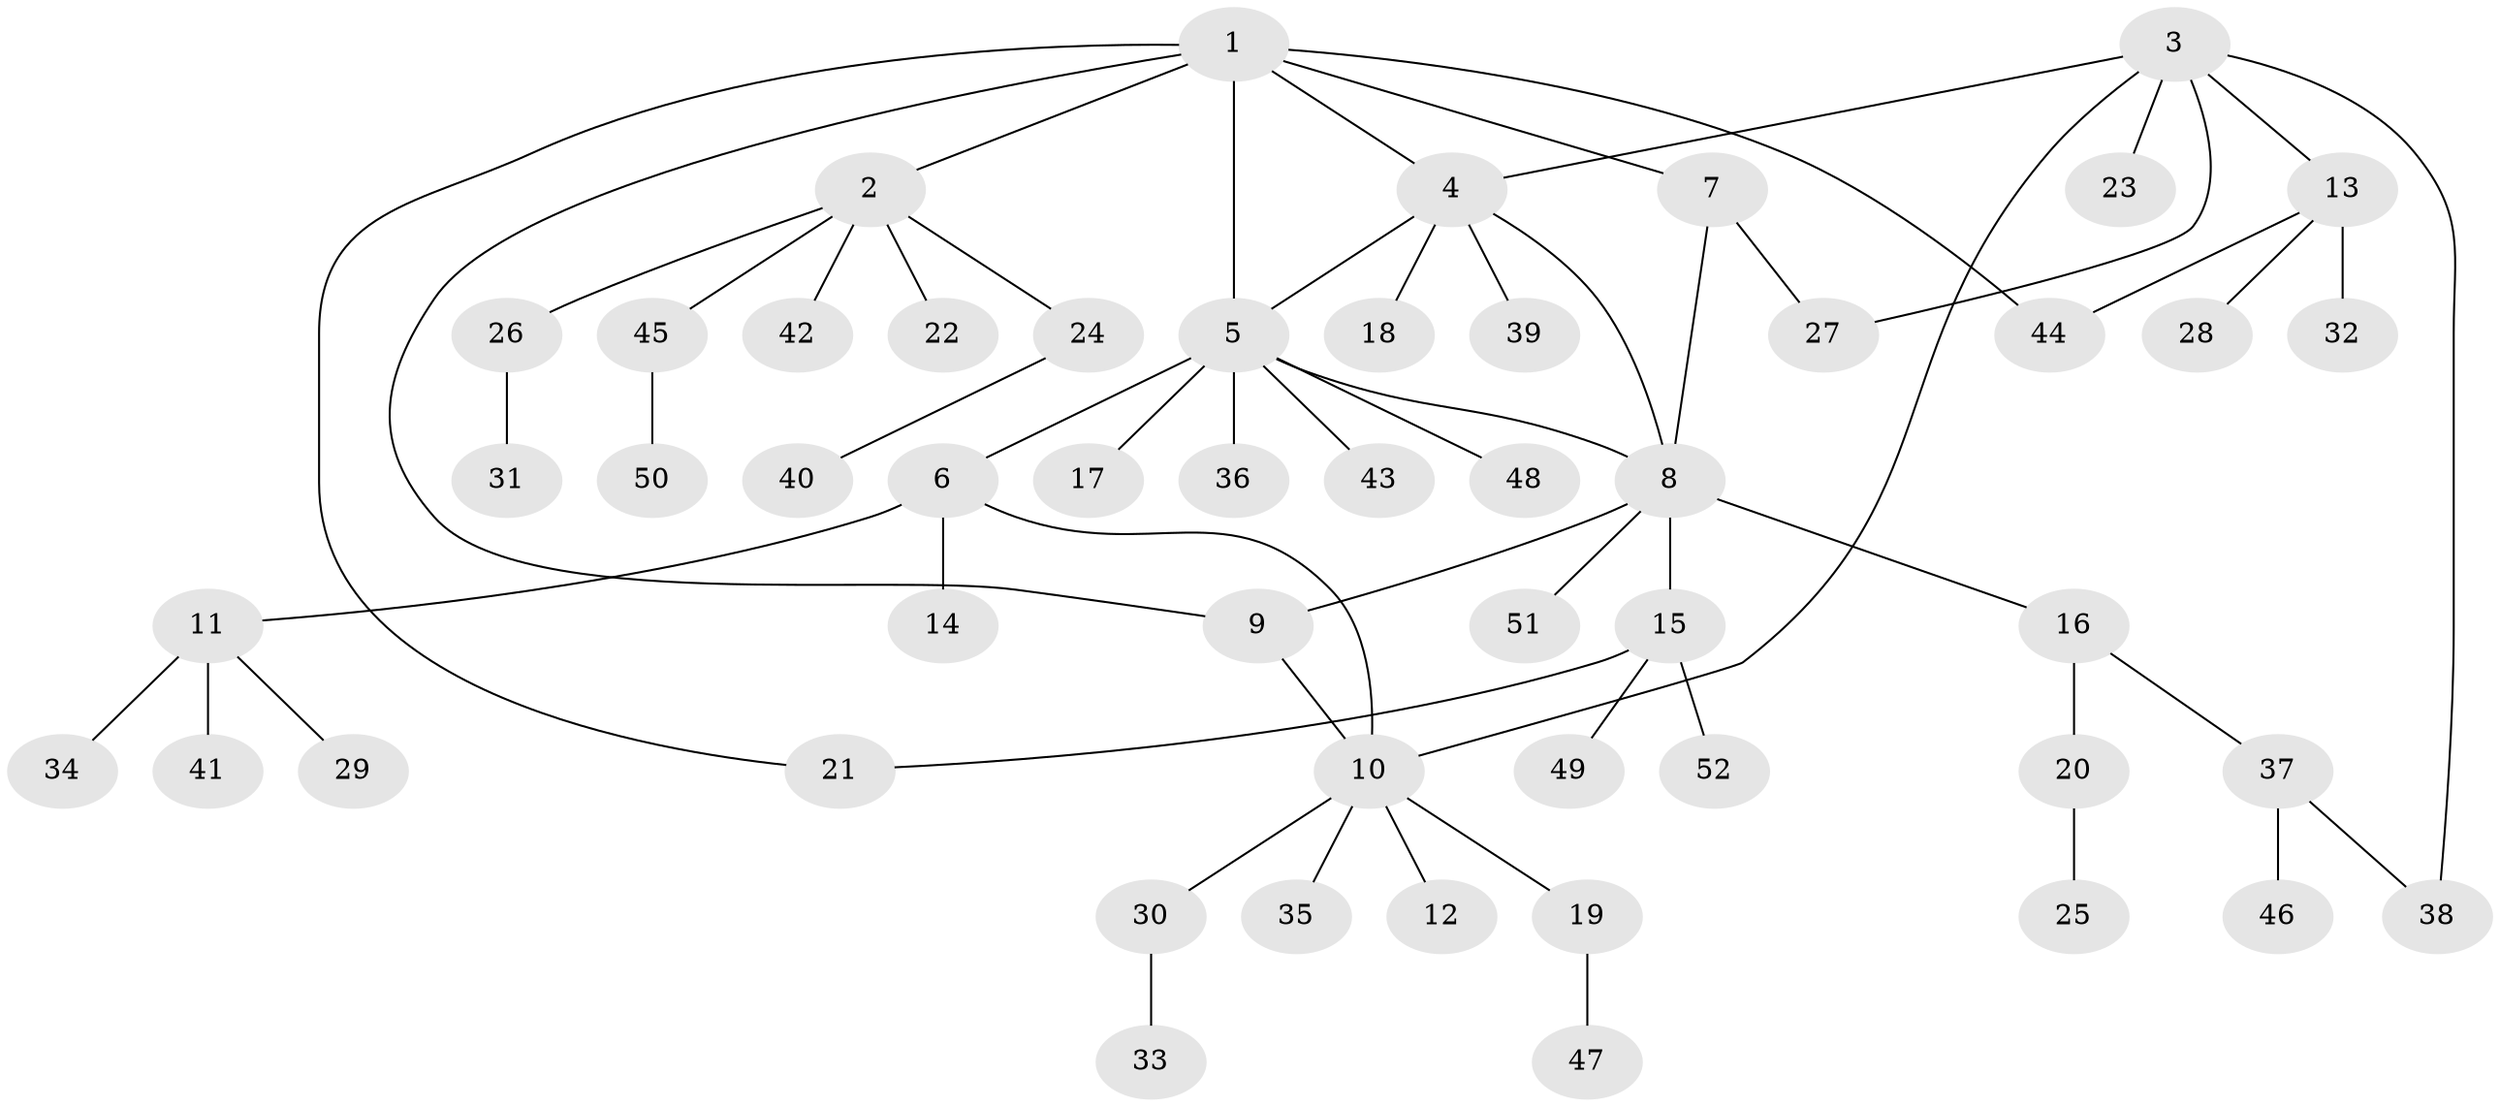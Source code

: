 // coarse degree distribution, {5: 0.08695652173913043, 8: 0.043478260869565216, 2: 0.17391304347826086, 3: 0.08695652173913043, 1: 0.43478260869565216, 4: 0.08695652173913043, 6: 0.08695652173913043}
// Generated by graph-tools (version 1.1) at 2025/37/03/04/25 23:37:46]
// undirected, 52 vertices, 61 edges
graph export_dot {
  node [color=gray90,style=filled];
  1;
  2;
  3;
  4;
  5;
  6;
  7;
  8;
  9;
  10;
  11;
  12;
  13;
  14;
  15;
  16;
  17;
  18;
  19;
  20;
  21;
  22;
  23;
  24;
  25;
  26;
  27;
  28;
  29;
  30;
  31;
  32;
  33;
  34;
  35;
  36;
  37;
  38;
  39;
  40;
  41;
  42;
  43;
  44;
  45;
  46;
  47;
  48;
  49;
  50;
  51;
  52;
  1 -- 2;
  1 -- 4;
  1 -- 5;
  1 -- 7;
  1 -- 9;
  1 -- 21;
  1 -- 44;
  2 -- 22;
  2 -- 24;
  2 -- 26;
  2 -- 42;
  2 -- 45;
  3 -- 4;
  3 -- 10;
  3 -- 13;
  3 -- 23;
  3 -- 27;
  3 -- 38;
  4 -- 5;
  4 -- 8;
  4 -- 18;
  4 -- 39;
  5 -- 6;
  5 -- 8;
  5 -- 17;
  5 -- 36;
  5 -- 43;
  5 -- 48;
  6 -- 10;
  6 -- 11;
  6 -- 14;
  7 -- 8;
  7 -- 27;
  8 -- 9;
  8 -- 15;
  8 -- 16;
  8 -- 51;
  9 -- 10;
  10 -- 12;
  10 -- 19;
  10 -- 30;
  10 -- 35;
  11 -- 29;
  11 -- 34;
  11 -- 41;
  13 -- 28;
  13 -- 32;
  13 -- 44;
  15 -- 21;
  15 -- 49;
  15 -- 52;
  16 -- 20;
  16 -- 37;
  19 -- 47;
  20 -- 25;
  24 -- 40;
  26 -- 31;
  30 -- 33;
  37 -- 38;
  37 -- 46;
  45 -- 50;
}

